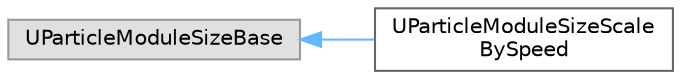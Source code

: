 digraph "Graphical Class Hierarchy"
{
 // INTERACTIVE_SVG=YES
 // LATEX_PDF_SIZE
  bgcolor="transparent";
  edge [fontname=Helvetica,fontsize=10,labelfontname=Helvetica,labelfontsize=10];
  node [fontname=Helvetica,fontsize=10,shape=box,height=0.2,width=0.4];
  rankdir="LR";
  Node0 [id="Node000000",label="UParticleModuleSizeBase",height=0.2,width=0.4,color="grey60", fillcolor="#E0E0E0", style="filled",tooltip=" "];
  Node0 -> Node1 [id="edge9844_Node000000_Node000001",dir="back",color="steelblue1",style="solid",tooltip=" "];
  Node1 [id="Node000001",label="UParticleModuleSizeScale\lBySpeed",height=0.2,width=0.4,color="grey40", fillcolor="white", style="filled",URL="$d1/d54/classUParticleModuleSizeScaleBySpeed.html",tooltip=" "];
}
